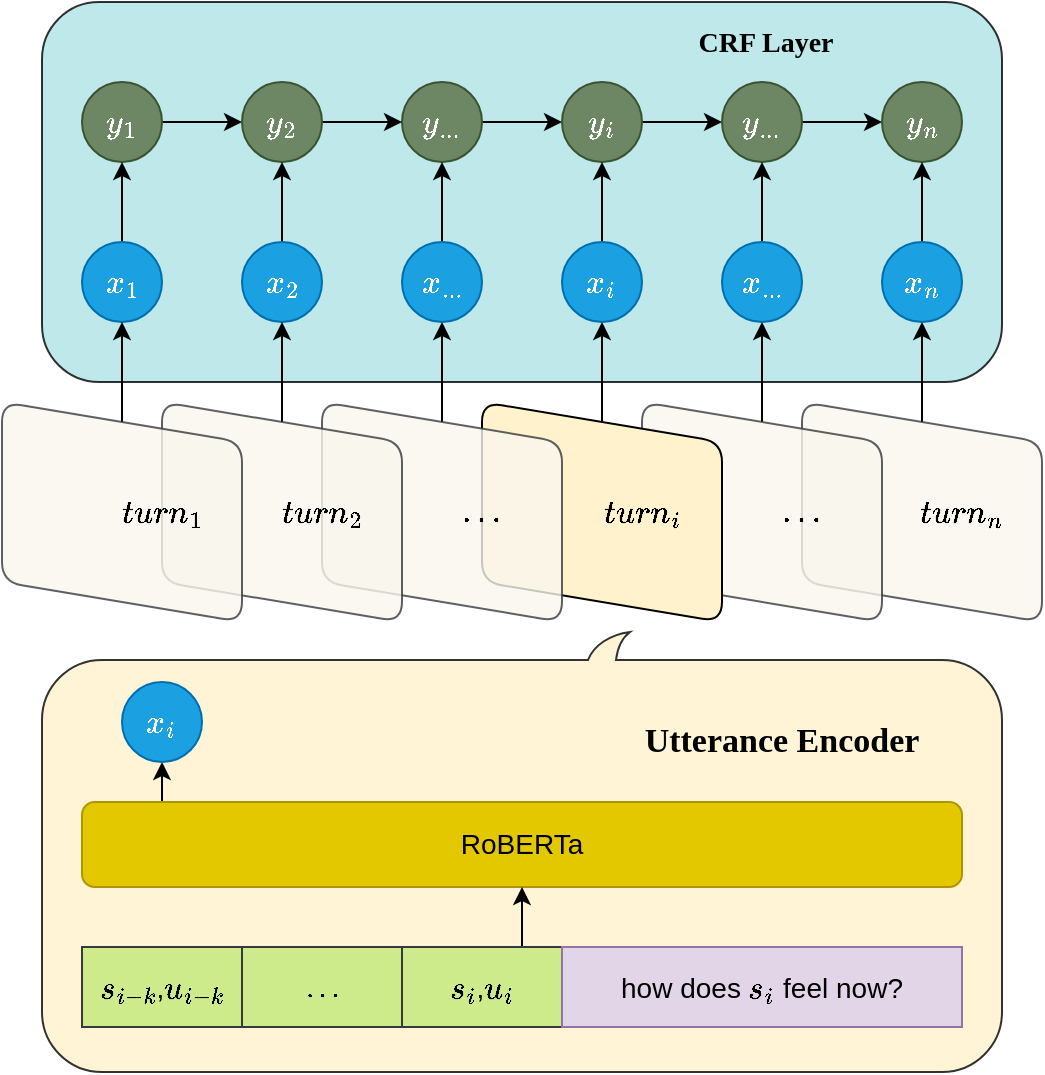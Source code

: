 <mxfile version="15.3.2" type="github">
  <diagram id="aTUWieN06N_suoqSjvtF" name="Page-1">
    <mxGraphModel dx="2066" dy="1072" grid="1" gridSize="10" guides="1" tooltips="1" connect="1" arrows="1" fold="1" page="1" pageScale="1" pageWidth="827" pageHeight="1169" math="1" shadow="0">
      <root>
        <mxCell id="0" />
        <mxCell id="1" parent="0" />
        <mxCell id="fIFfSu-pYB2bMiyCp4rf-40" value="" style="whiteSpace=wrap;html=1;shape=mxgraph.basic.roundRectCallout;dx=200;dy=14;size=30;boundedLbl=1;rounded=1;fontSize=14;fillColor=#fff2cc;opacity=80;perimeterSpacing=0;strokeWidth=1;direction=west;snapToPoint=0;sketch=0;strokeColor=#000000;" vertex="1" parent="1">
          <mxGeometry x="100" y="395" width="480" height="220" as="geometry" />
        </mxCell>
        <mxCell id="fIFfSu-pYB2bMiyCp4rf-34" value="" style="rounded=1;whiteSpace=wrap;html=1;fontSize=14;fillColor=#b0e3e6;opacity=80;absoluteArcSize=0;strokeColor=#000000;" vertex="1" parent="1">
          <mxGeometry x="100" y="80" width="480" height="190" as="geometry" />
        </mxCell>
        <mxCell id="fIFfSu-pYB2bMiyCp4rf-26" value="" style="edgeStyle=orthogonalEdgeStyle;rounded=0;orthogonalLoop=1;jettySize=auto;html=1;" edge="1" parent="1" source="fIFfSu-pYB2bMiyCp4rf-11" target="rgQGkmDwn6sXFbKnUJ9g-35">
          <mxGeometry relative="1" as="geometry" />
        </mxCell>
        <mxCell id="fIFfSu-pYB2bMiyCp4rf-11" value="" style="shape=parallelogram;perimeter=parallelogramPerimeter;whiteSpace=wrap;html=1;fixedSize=1;fillColor=#f9f7ed;rotation=90;rounded=1;opacity=80;strokeColor=#36393d;" vertex="1" parent="1">
          <mxGeometry x="485" y="275" width="110" height="120" as="geometry" />
        </mxCell>
        <mxCell id="fIFfSu-pYB2bMiyCp4rf-25" value="" style="edgeStyle=orthogonalEdgeStyle;rounded=0;orthogonalLoop=1;jettySize=auto;html=1;" edge="1" parent="1" source="fIFfSu-pYB2bMiyCp4rf-12" target="rgQGkmDwn6sXFbKnUJ9g-34">
          <mxGeometry relative="1" as="geometry" />
        </mxCell>
        <mxCell id="fIFfSu-pYB2bMiyCp4rf-12" value="" style="shape=parallelogram;perimeter=parallelogramPerimeter;whiteSpace=wrap;html=1;fixedSize=1;fillColor=#f9f7ed;rotation=90;rounded=1;opacity=80;strokeColor=#36393d;" vertex="1" parent="1">
          <mxGeometry x="405" y="275" width="110" height="120" as="geometry" />
        </mxCell>
        <mxCell id="fIFfSu-pYB2bMiyCp4rf-24" value="" style="edgeStyle=orthogonalEdgeStyle;rounded=0;orthogonalLoop=1;jettySize=auto;html=1;" edge="1" parent="1" source="fIFfSu-pYB2bMiyCp4rf-13" target="rgQGkmDwn6sXFbKnUJ9g-33">
          <mxGeometry relative="1" as="geometry" />
        </mxCell>
        <mxCell id="fIFfSu-pYB2bMiyCp4rf-13" value="" style="shape=parallelogram;perimeter=parallelogramPerimeter;whiteSpace=wrap;html=1;fixedSize=1;fillColor=#fff2cc;rotation=90;rounded=1;strokeColor=#000000;" vertex="1" parent="1">
          <mxGeometry x="325" y="275" width="110" height="120" as="geometry" />
        </mxCell>
        <mxCell id="fIFfSu-pYB2bMiyCp4rf-22" value="" style="edgeStyle=orthogonalEdgeStyle;rounded=0;orthogonalLoop=1;jettySize=auto;html=1;" edge="1" parent="1" source="fIFfSu-pYB2bMiyCp4rf-10" target="rgQGkmDwn6sXFbKnUJ9g-32">
          <mxGeometry relative="1" as="geometry" />
        </mxCell>
        <mxCell id="fIFfSu-pYB2bMiyCp4rf-10" value="&lt;span style=&quot;color: rgba(0 , 0 , 0 , 0) ; font-family: monospace ; font-size: 0px&quot;&gt;%3CmxGraphModel%3E%3Croot%3E%3CmxCell%20id%3D%220%22%2F%3E%3CmxCell%20id%3D%221%22%20parent%3D%220%22%2F%3E%3CmxCell%20id%3D%222%22%20value%3D%22%26lt%3Bspan%20style%3D%26quot%3Bfont-size%3A%2014px%26quot%3B%26gt%3B%5C(turn_1%5C)%26lt%3B%2Fspan%26gt%3B%22%20style%3D%22text%3Bhtml%3D1%3BstrokeColor%3Dnone%3BfillColor%3Dnone%3Balign%3Dcenter%3BverticalAlign%3Dmiddle%3BwhiteSpace%3Dwrap%3Brounded%3D0%3B%22%20vertex%3D%221%22%20parent%3D%221%22%3E%3CmxGeometry%20x%3D%22120%22%20y%3D%22325%22%20width%3D%2240%22%20height%3D%2220%22%20as%3D%22geometry%22%2F%3E%3C%2FmxCell%3E%3C%2Froot%3E%3C%2FmxGraphModel%3E&lt;/span&gt;" style="shape=parallelogram;perimeter=parallelogramPerimeter;whiteSpace=wrap;html=1;fixedSize=1;fillColor=#f9f7ed;rotation=90;rounded=1;opacity=80;strokeColor=#36393d;" vertex="1" parent="1">
          <mxGeometry x="245" y="275" width="110" height="120" as="geometry" />
        </mxCell>
        <mxCell id="rgQGkmDwn6sXFbKnUJ9g-9" style="edgeStyle=orthogonalEdgeStyle;rounded=0;orthogonalLoop=1;jettySize=auto;html=1;entryX=0.5;entryY=1;entryDx=0;entryDy=0;" parent="1" edge="1">
          <mxGeometry relative="1" as="geometry">
            <mxPoint x="160" y="480" as="sourcePoint" />
            <mxPoint x="160" y="460" as="targetPoint" />
          </mxGeometry>
        </mxCell>
        <mxCell id="rgQGkmDwn6sXFbKnUJ9g-1" value="&lt;font style=&quot;font-size: 14px&quot;&gt;RoBERTa&lt;/font&gt;" style="rounded=1;whiteSpace=wrap;html=1;fillColor=#e3c800;strokeColor=#B09500;direction=east;fontColor=#000000;" parent="1" vertex="1">
          <mxGeometry x="120" y="480" width="440" height="42.5" as="geometry" />
        </mxCell>
        <mxCell id="rgQGkmDwn6sXFbKnUJ9g-2" value="&lt;font style=&quot;font-size: 14px&quot;&gt;\(s_{i-k}\),\(u_{i-k}\)&lt;/font&gt;" style="rounded=0;whiteSpace=wrap;html=1;fillColor=#cdeb8b;strokeColor=#36393d;direction=east;" parent="1" vertex="1">
          <mxGeometry x="120" y="552.5" width="80" height="40" as="geometry" />
        </mxCell>
        <mxCell id="rgQGkmDwn6sXFbKnUJ9g-7" value="" style="edgeStyle=orthogonalEdgeStyle;rounded=0;orthogonalLoop=1;jettySize=auto;html=1;exitX=0.75;exitY=0;exitDx=0;exitDy=0;" parent="1" source="rgQGkmDwn6sXFbKnUJ9g-4" target="rgQGkmDwn6sXFbKnUJ9g-1" edge="1">
          <mxGeometry relative="1" as="geometry" />
        </mxCell>
        <mxCell id="rgQGkmDwn6sXFbKnUJ9g-4" value="&lt;font style=&quot;font-size: 14px&quot;&gt;\(s_{i}\),\(u_{i}\)&lt;/font&gt;" style="rounded=0;whiteSpace=wrap;html=1;fillColor=#cdeb8b;strokeColor=#36393d;direction=east;" parent="1" vertex="1">
          <mxGeometry x="280" y="552.5" width="80" height="40" as="geometry" />
        </mxCell>
        <mxCell id="rgQGkmDwn6sXFbKnUJ9g-5" value="\(...\)" style="rounded=0;whiteSpace=wrap;html=1;fillColor=#cdeb8b;strokeColor=#36393d;direction=east;" parent="1" vertex="1">
          <mxGeometry x="200" y="552.5" width="80" height="40" as="geometry" />
        </mxCell>
        <mxCell id="rgQGkmDwn6sXFbKnUJ9g-6" value="&lt;font style=&quot;font-size: 14px&quot;&gt;how does \(s_i\) feel now?&lt;/font&gt;" style="rounded=0;whiteSpace=wrap;html=1;fillColor=#e1d5e7;strokeColor=#9673a6;direction=east;" parent="1" vertex="1">
          <mxGeometry x="360" y="552.5" width="200" height="40" as="geometry" />
        </mxCell>
        <mxCell id="rgQGkmDwn6sXFbKnUJ9g-77" style="edgeStyle=orthogonalEdgeStyle;rounded=0;orthogonalLoop=1;jettySize=auto;html=1;entryX=0;entryY=0.5;entryDx=0;entryDy=0;" parent="1" source="rgQGkmDwn6sXFbKnUJ9g-19" target="rgQGkmDwn6sXFbKnUJ9g-24" edge="1">
          <mxGeometry relative="1" as="geometry" />
        </mxCell>
        <mxCell id="rgQGkmDwn6sXFbKnUJ9g-19" value="&lt;font style=&quot;font-size: 14px&quot;&gt;\(y_1\)&lt;/font&gt;" style="ellipse;whiteSpace=wrap;html=1;aspect=fixed;fillColor=#6d8764;strokeColor=#3A5431;fontColor=#ffffff;" parent="1" vertex="1">
          <mxGeometry x="120" y="120" width="40" height="40" as="geometry" />
        </mxCell>
        <mxCell id="rgQGkmDwn6sXFbKnUJ9g-79" style="edgeStyle=orthogonalEdgeStyle;rounded=0;orthogonalLoop=1;jettySize=auto;html=1;entryX=0;entryY=0.5;entryDx=0;entryDy=0;" parent="1" source="rgQGkmDwn6sXFbKnUJ9g-20" target="rgQGkmDwn6sXFbKnUJ9g-21" edge="1">
          <mxGeometry relative="1" as="geometry" />
        </mxCell>
        <mxCell id="rgQGkmDwn6sXFbKnUJ9g-20" value="&lt;font style=&quot;font-size: 14px&quot;&gt;\(y_{...}\)&lt;/font&gt;" style="ellipse;whiteSpace=wrap;html=1;aspect=fixed;fillColor=#6d8764;strokeColor=#3A5431;fontColor=#ffffff;" parent="1" vertex="1">
          <mxGeometry x="280" y="120" width="40" height="40" as="geometry" />
        </mxCell>
        <mxCell id="rgQGkmDwn6sXFbKnUJ9g-80" style="edgeStyle=orthogonalEdgeStyle;rounded=0;orthogonalLoop=1;jettySize=auto;html=1;entryX=0;entryY=0.5;entryDx=0;entryDy=0;" parent="1" source="rgQGkmDwn6sXFbKnUJ9g-21" target="rgQGkmDwn6sXFbKnUJ9g-22" edge="1">
          <mxGeometry relative="1" as="geometry" />
        </mxCell>
        <mxCell id="rgQGkmDwn6sXFbKnUJ9g-21" value="&lt;font style=&quot;font-size: 14px&quot;&gt;\(y_i\)&lt;/font&gt;" style="ellipse;whiteSpace=wrap;html=1;aspect=fixed;fontStyle=1;fillColor=#6d8764;strokeColor=#3A5431;fontColor=#ffffff;" parent="1" vertex="1">
          <mxGeometry x="360" y="120" width="40" height="40" as="geometry" />
        </mxCell>
        <mxCell id="rgQGkmDwn6sXFbKnUJ9g-81" style="edgeStyle=orthogonalEdgeStyle;rounded=0;orthogonalLoop=1;jettySize=auto;html=1;" parent="1" source="rgQGkmDwn6sXFbKnUJ9g-22" target="rgQGkmDwn6sXFbKnUJ9g-23" edge="1">
          <mxGeometry relative="1" as="geometry" />
        </mxCell>
        <mxCell id="rgQGkmDwn6sXFbKnUJ9g-22" value="&lt;font style=&quot;font-size: 14px&quot;&gt;\(y_{...}\)&lt;/font&gt;" style="ellipse;whiteSpace=wrap;html=1;aspect=fixed;fillColor=#6d8764;strokeColor=#3A5431;fontColor=#ffffff;" parent="1" vertex="1">
          <mxGeometry x="440" y="120" width="40" height="40" as="geometry" />
        </mxCell>
        <mxCell id="rgQGkmDwn6sXFbKnUJ9g-23" value="&lt;font style=&quot;font-size: 14px&quot;&gt;\(y_n\)&lt;/font&gt;" style="ellipse;whiteSpace=wrap;html=1;aspect=fixed;fillColor=#6d8764;strokeColor=#3A5431;fontColor=#ffffff;" parent="1" vertex="1">
          <mxGeometry x="520" y="120" width="40" height="40" as="geometry" />
        </mxCell>
        <mxCell id="rgQGkmDwn6sXFbKnUJ9g-78" style="edgeStyle=orthogonalEdgeStyle;rounded=0;orthogonalLoop=1;jettySize=auto;html=1;entryX=0;entryY=0.5;entryDx=0;entryDy=0;" parent="1" source="rgQGkmDwn6sXFbKnUJ9g-24" target="rgQGkmDwn6sXFbKnUJ9g-20" edge="1">
          <mxGeometry relative="1" as="geometry" />
        </mxCell>
        <mxCell id="rgQGkmDwn6sXFbKnUJ9g-24" value="&lt;font style=&quot;font-size: 14px&quot;&gt;\(y_2\)&lt;/font&gt;" style="ellipse;whiteSpace=wrap;html=1;aspect=fixed;fillColor=#6d8764;strokeColor=#3A5431;fontColor=#ffffff;" parent="1" vertex="1">
          <mxGeometry x="200" y="120" width="40" height="40" as="geometry" />
        </mxCell>
        <mxCell id="rgQGkmDwn6sXFbKnUJ9g-71" style="edgeStyle=orthogonalEdgeStyle;rounded=0;orthogonalLoop=1;jettySize=auto;html=1;entryX=0.5;entryY=1;entryDx=0;entryDy=0;" parent="1" source="rgQGkmDwn6sXFbKnUJ9g-31" target="rgQGkmDwn6sXFbKnUJ9g-19" edge="1">
          <mxGeometry relative="1" as="geometry" />
        </mxCell>
        <mxCell id="rgQGkmDwn6sXFbKnUJ9g-31" value="&lt;font style=&quot;font-size: 14px&quot;&gt;\(x_1\)&lt;/font&gt;" style="ellipse;whiteSpace=wrap;html=1;aspect=fixed;fillColor=#1ba1e2;strokeColor=#006EAF;fontColor=#ffffff;" parent="1" vertex="1">
          <mxGeometry x="120" y="200" width="40" height="40" as="geometry" />
        </mxCell>
        <mxCell id="rgQGkmDwn6sXFbKnUJ9g-73" style="edgeStyle=orthogonalEdgeStyle;rounded=0;orthogonalLoop=1;jettySize=auto;html=1;" parent="1" source="rgQGkmDwn6sXFbKnUJ9g-32" target="rgQGkmDwn6sXFbKnUJ9g-20" edge="1">
          <mxGeometry relative="1" as="geometry" />
        </mxCell>
        <mxCell id="rgQGkmDwn6sXFbKnUJ9g-32" value="&lt;font style=&quot;font-size: 14px&quot;&gt;\(x_{...}\)&lt;/font&gt;" style="ellipse;whiteSpace=wrap;html=1;aspect=fixed;fillColor=#1ba1e2;strokeColor=#006EAF;fontColor=#ffffff;" parent="1" vertex="1">
          <mxGeometry x="280" y="200" width="40" height="40" as="geometry" />
        </mxCell>
        <mxCell id="rgQGkmDwn6sXFbKnUJ9g-74" style="edgeStyle=orthogonalEdgeStyle;rounded=0;orthogonalLoop=1;jettySize=auto;html=1;entryX=0.5;entryY=1;entryDx=0;entryDy=0;" parent="1" source="rgQGkmDwn6sXFbKnUJ9g-33" target="rgQGkmDwn6sXFbKnUJ9g-21" edge="1">
          <mxGeometry relative="1" as="geometry" />
        </mxCell>
        <mxCell id="rgQGkmDwn6sXFbKnUJ9g-33" value="&lt;font style=&quot;font-size: 14px&quot;&gt;\(x_i\)&lt;/font&gt;" style="ellipse;whiteSpace=wrap;html=1;aspect=fixed;fontStyle=1;fillColor=#1ba1e2;strokeColor=#006EAF;fontColor=#ffffff;" parent="1" vertex="1">
          <mxGeometry x="360" y="200" width="40" height="40" as="geometry" />
        </mxCell>
        <mxCell id="rgQGkmDwn6sXFbKnUJ9g-75" style="edgeStyle=orthogonalEdgeStyle;rounded=0;orthogonalLoop=1;jettySize=auto;html=1;entryX=0.5;entryY=1;entryDx=0;entryDy=0;" parent="1" source="rgQGkmDwn6sXFbKnUJ9g-34" target="rgQGkmDwn6sXFbKnUJ9g-22" edge="1">
          <mxGeometry relative="1" as="geometry" />
        </mxCell>
        <mxCell id="rgQGkmDwn6sXFbKnUJ9g-34" value="&lt;font style=&quot;font-size: 14px&quot;&gt;\(x_{...}\)&lt;/font&gt;" style="ellipse;whiteSpace=wrap;html=1;aspect=fixed;fillColor=#1ba1e2;strokeColor=#006EAF;fontColor=#ffffff;" parent="1" vertex="1">
          <mxGeometry x="440" y="200" width="40" height="40" as="geometry" />
        </mxCell>
        <mxCell id="rgQGkmDwn6sXFbKnUJ9g-76" style="edgeStyle=orthogonalEdgeStyle;rounded=0;orthogonalLoop=1;jettySize=auto;html=1;entryX=0.5;entryY=1;entryDx=0;entryDy=0;" parent="1" source="rgQGkmDwn6sXFbKnUJ9g-35" target="rgQGkmDwn6sXFbKnUJ9g-23" edge="1">
          <mxGeometry relative="1" as="geometry" />
        </mxCell>
        <mxCell id="rgQGkmDwn6sXFbKnUJ9g-35" value="&lt;font style=&quot;font-size: 14px&quot;&gt;\(x_n\)&lt;/font&gt;" style="ellipse;whiteSpace=wrap;html=1;aspect=fixed;fillColor=#1ba1e2;strokeColor=#006EAF;fontColor=#ffffff;" parent="1" vertex="1">
          <mxGeometry x="520" y="200" width="40" height="40" as="geometry" />
        </mxCell>
        <mxCell id="rgQGkmDwn6sXFbKnUJ9g-72" style="edgeStyle=orthogonalEdgeStyle;rounded=0;orthogonalLoop=1;jettySize=auto;html=1;entryX=0.5;entryY=1;entryDx=0;entryDy=0;" parent="1" source="rgQGkmDwn6sXFbKnUJ9g-36" target="rgQGkmDwn6sXFbKnUJ9g-24" edge="1">
          <mxGeometry relative="1" as="geometry" />
        </mxCell>
        <mxCell id="rgQGkmDwn6sXFbKnUJ9g-36" value="&lt;font style=&quot;font-size: 14px&quot;&gt;\(x_2\)&lt;/font&gt;" style="ellipse;whiteSpace=wrap;html=1;aspect=fixed;fillColor=#1ba1e2;strokeColor=#006EAF;fontColor=#ffffff;" parent="1" vertex="1">
          <mxGeometry x="200" y="200" width="40" height="40" as="geometry" />
        </mxCell>
        <mxCell id="rgQGkmDwn6sXFbKnUJ9g-48" value="&lt;font style=&quot;font-size: 14px&quot;&gt;\(x_i\)&lt;/font&gt;" style="ellipse;whiteSpace=wrap;html=1;aspect=fixed;fillColor=#1ba1e2;strokeColor=#006EAF;fontColor=#ffffff;direction=east;" parent="1" vertex="1">
          <mxGeometry x="140" y="420" width="40" height="40" as="geometry" />
        </mxCell>
        <mxCell id="fIFfSu-pYB2bMiyCp4rf-21" value="" style="edgeStyle=orthogonalEdgeStyle;rounded=0;orthogonalLoop=1;jettySize=auto;html=1;" edge="1" parent="1" source="fIFfSu-pYB2bMiyCp4rf-8" target="rgQGkmDwn6sXFbKnUJ9g-36">
          <mxGeometry relative="1" as="geometry" />
        </mxCell>
        <mxCell id="fIFfSu-pYB2bMiyCp4rf-8" value="" style="shape=parallelogram;perimeter=parallelogramPerimeter;whiteSpace=wrap;html=1;fixedSize=1;fillColor=#f9f7ed;rotation=90;rounded=1;opacity=80;strokeColor=#36393d;" vertex="1" parent="1">
          <mxGeometry x="165" y="275" width="110" height="120" as="geometry" />
        </mxCell>
        <mxCell id="fIFfSu-pYB2bMiyCp4rf-20" value="" style="edgeStyle=orthogonalEdgeStyle;rounded=0;orthogonalLoop=1;jettySize=auto;html=1;" edge="1" parent="1" source="fIFfSu-pYB2bMiyCp4rf-9" target="rgQGkmDwn6sXFbKnUJ9g-31">
          <mxGeometry relative="1" as="geometry" />
        </mxCell>
        <mxCell id="fIFfSu-pYB2bMiyCp4rf-9" value="" style="shape=parallelogram;perimeter=parallelogramPerimeter;whiteSpace=wrap;html=1;fixedSize=1;fillColor=#f9f7ed;rotation=90;rounded=1;opacity=80;strokeColor=#36393d;" vertex="1" parent="1">
          <mxGeometry x="85" y="275" width="110" height="120" as="geometry" />
        </mxCell>
        <mxCell id="fIFfSu-pYB2bMiyCp4rf-14" value="&lt;span style=&quot;font-size: 14px&quot;&gt;\(turn_1\)&lt;/span&gt;" style="text;html=1;strokeColor=none;fillColor=none;align=center;verticalAlign=middle;whiteSpace=wrap;rounded=1;" vertex="1" parent="1">
          <mxGeometry x="140" y="325" width="40" height="20" as="geometry" />
        </mxCell>
        <mxCell id="fIFfSu-pYB2bMiyCp4rf-15" value="&lt;span style=&quot;font-size: 14px&quot;&gt;\(turn_2\)&lt;/span&gt;" style="text;html=1;strokeColor=none;fillColor=none;align=center;verticalAlign=middle;whiteSpace=wrap;rounded=1;" vertex="1" parent="1">
          <mxGeometry x="220" y="325" width="40" height="20" as="geometry" />
        </mxCell>
        <mxCell id="fIFfSu-pYB2bMiyCp4rf-16" value="&lt;span style=&quot;font-size: 14px&quot;&gt;\(...\)&lt;/span&gt;" style="text;html=1;strokeColor=none;fillColor=none;align=center;verticalAlign=middle;whiteSpace=wrap;rounded=1;" vertex="1" parent="1">
          <mxGeometry x="300" y="325" width="40" height="20" as="geometry" />
        </mxCell>
        <mxCell id="fIFfSu-pYB2bMiyCp4rf-17" value="&lt;span style=&quot;font-size: 14px&quot;&gt;\(turn_i\)&lt;/span&gt;" style="text;html=1;strokeColor=none;fillColor=none;align=center;verticalAlign=middle;whiteSpace=wrap;rounded=1;" vertex="1" parent="1">
          <mxGeometry x="380" y="325" width="40" height="20" as="geometry" />
        </mxCell>
        <mxCell id="fIFfSu-pYB2bMiyCp4rf-19" value="&lt;span style=&quot;font-size: 14px&quot;&gt;\(turn_n\)&lt;/span&gt;" style="text;html=1;strokeColor=none;fillColor=none;align=center;verticalAlign=middle;whiteSpace=wrap;rounded=1;" vertex="1" parent="1">
          <mxGeometry x="540" y="325" width="40" height="20" as="geometry" />
        </mxCell>
        <mxCell id="fIFfSu-pYB2bMiyCp4rf-32" value="&lt;span style=&quot;font-size: 14px&quot;&gt;\(...\)&lt;/span&gt;" style="text;html=1;strokeColor=none;fillColor=none;align=center;verticalAlign=middle;whiteSpace=wrap;rounded=1;" vertex="1" parent="1">
          <mxGeometry x="460" y="325" width="40" height="20" as="geometry" />
        </mxCell>
        <mxCell id="fIFfSu-pYB2bMiyCp4rf-33" value="&lt;font face=&quot;Times New Roman&quot; size=&quot;1&quot;&gt;&lt;b style=&quot;font-size: 17px&quot;&gt;Utterance Encoder&lt;/b&gt;&lt;/font&gt;" style="text;html=1;strokeColor=none;fillColor=none;align=center;verticalAlign=middle;whiteSpace=wrap;rounded=0;opacity=80;fontSize=14;" vertex="1" parent="1">
          <mxGeometry x="390" y="440" width="160" height="20" as="geometry" />
        </mxCell>
        <mxCell id="fIFfSu-pYB2bMiyCp4rf-41" value="&lt;b&gt;&lt;font face=&quot;Times New Roman&quot;&gt;CRF Layer&lt;/font&gt;&lt;/b&gt;" style="text;html=1;strokeColor=none;fillColor=none;align=center;verticalAlign=middle;whiteSpace=wrap;rounded=0;sketch=0;fontSize=14;opacity=80;" vertex="1" parent="1">
          <mxGeometry x="394" y="90" width="136" height="20" as="geometry" />
        </mxCell>
      </root>
    </mxGraphModel>
  </diagram>
</mxfile>
